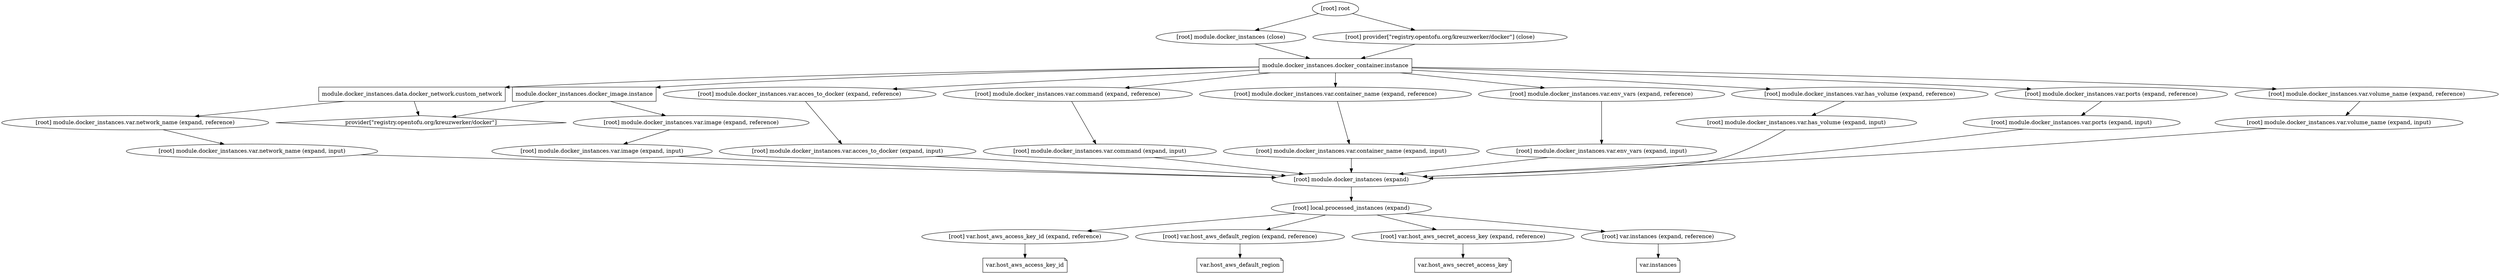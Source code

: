 digraph {
	compound = "true"
	newrank = "true"
	subgraph "root" {
		"[root] module.docker_instances.data.docker_network.custom_network (expand)" [label = "module.docker_instances.data.docker_network.custom_network", shape = "box"]
		"[root] module.docker_instances.docker_container.instance (expand)" [label = "module.docker_instances.docker_container.instance", shape = "box"]
		"[root] module.docker_instances.docker_image.instance (expand)" [label = "module.docker_instances.docker_image.instance", shape = "box"]
		"[root] provider[\"registry.opentofu.org/kreuzwerker/docker\"]" [label = "provider[\"registry.opentofu.org/kreuzwerker/docker\"]", shape = "diamond"]
		"[root] var.host_aws_access_key_id" [label = "var.host_aws_access_key_id", shape = "note"]
		"[root] var.host_aws_default_region" [label = "var.host_aws_default_region", shape = "note"]
		"[root] var.host_aws_secret_access_key" [label = "var.host_aws_secret_access_key", shape = "note"]
		"[root] var.instances" [label = "var.instances", shape = "note"]
		"[root] local.processed_instances (expand)" -> "[root] var.host_aws_access_key_id (expand, reference)"
		"[root] local.processed_instances (expand)" -> "[root] var.host_aws_default_region (expand, reference)"
		"[root] local.processed_instances (expand)" -> "[root] var.host_aws_secret_access_key (expand, reference)"
		"[root] local.processed_instances (expand)" -> "[root] var.instances (expand, reference)"
		"[root] module.docker_instances (close)" -> "[root] module.docker_instances.docker_container.instance (expand)"
		"[root] module.docker_instances (expand)" -> "[root] local.processed_instances (expand)"
		"[root] module.docker_instances.data.docker_network.custom_network (expand)" -> "[root] module.docker_instances.var.network_name (expand, reference)"
		"[root] module.docker_instances.data.docker_network.custom_network (expand)" -> "[root] provider[\"registry.opentofu.org/kreuzwerker/docker\"]"
		"[root] module.docker_instances.docker_container.instance (expand)" -> "[root] module.docker_instances.data.docker_network.custom_network (expand)"
		"[root] module.docker_instances.docker_container.instance (expand)" -> "[root] module.docker_instances.docker_image.instance (expand)"
		"[root] module.docker_instances.docker_container.instance (expand)" -> "[root] module.docker_instances.var.acces_to_docker (expand, reference)"
		"[root] module.docker_instances.docker_container.instance (expand)" -> "[root] module.docker_instances.var.command (expand, reference)"
		"[root] module.docker_instances.docker_container.instance (expand)" -> "[root] module.docker_instances.var.container_name (expand, reference)"
		"[root] module.docker_instances.docker_container.instance (expand)" -> "[root] module.docker_instances.var.env_vars (expand, reference)"
		"[root] module.docker_instances.docker_container.instance (expand)" -> "[root] module.docker_instances.var.has_volume (expand, reference)"
		"[root] module.docker_instances.docker_container.instance (expand)" -> "[root] module.docker_instances.var.ports (expand, reference)"
		"[root] module.docker_instances.docker_container.instance (expand)" -> "[root] module.docker_instances.var.volume_name (expand, reference)"
		"[root] module.docker_instances.docker_image.instance (expand)" -> "[root] module.docker_instances.var.image (expand, reference)"
		"[root] module.docker_instances.docker_image.instance (expand)" -> "[root] provider[\"registry.opentofu.org/kreuzwerker/docker\"]"
		"[root] module.docker_instances.var.acces_to_docker (expand, input)" -> "[root] module.docker_instances (expand)"
		"[root] module.docker_instances.var.acces_to_docker (expand, reference)" -> "[root] module.docker_instances.var.acces_to_docker (expand, input)"
		"[root] module.docker_instances.var.command (expand, input)" -> "[root] module.docker_instances (expand)"
		"[root] module.docker_instances.var.command (expand, reference)" -> "[root] module.docker_instances.var.command (expand, input)"
		"[root] module.docker_instances.var.container_name (expand, input)" -> "[root] module.docker_instances (expand)"
		"[root] module.docker_instances.var.container_name (expand, reference)" -> "[root] module.docker_instances.var.container_name (expand, input)"
		"[root] module.docker_instances.var.env_vars (expand, input)" -> "[root] module.docker_instances (expand)"
		"[root] module.docker_instances.var.env_vars (expand, reference)" -> "[root] module.docker_instances.var.env_vars (expand, input)"
		"[root] module.docker_instances.var.has_volume (expand, input)" -> "[root] module.docker_instances (expand)"
		"[root] module.docker_instances.var.has_volume (expand, reference)" -> "[root] module.docker_instances.var.has_volume (expand, input)"
		"[root] module.docker_instances.var.image (expand, input)" -> "[root] module.docker_instances (expand)"
		"[root] module.docker_instances.var.image (expand, reference)" -> "[root] module.docker_instances.var.image (expand, input)"
		"[root] module.docker_instances.var.network_name (expand, input)" -> "[root] module.docker_instances (expand)"
		"[root] module.docker_instances.var.network_name (expand, reference)" -> "[root] module.docker_instances.var.network_name (expand, input)"
		"[root] module.docker_instances.var.ports (expand, input)" -> "[root] module.docker_instances (expand)"
		"[root] module.docker_instances.var.ports (expand, reference)" -> "[root] module.docker_instances.var.ports (expand, input)"
		"[root] module.docker_instances.var.volume_name (expand, input)" -> "[root] module.docker_instances (expand)"
		"[root] module.docker_instances.var.volume_name (expand, reference)" -> "[root] module.docker_instances.var.volume_name (expand, input)"
		"[root] provider[\"registry.opentofu.org/kreuzwerker/docker\"] (close)" -> "[root] module.docker_instances.docker_container.instance (expand)"
		"[root] root" -> "[root] module.docker_instances (close)"
		"[root] root" -> "[root] provider[\"registry.opentofu.org/kreuzwerker/docker\"] (close)"
		"[root] var.host_aws_access_key_id (expand, reference)" -> "[root] var.host_aws_access_key_id"
		"[root] var.host_aws_default_region (expand, reference)" -> "[root] var.host_aws_default_region"
		"[root] var.host_aws_secret_access_key (expand, reference)" -> "[root] var.host_aws_secret_access_key"
		"[root] var.instances (expand, reference)" -> "[root] var.instances"
	}
}

